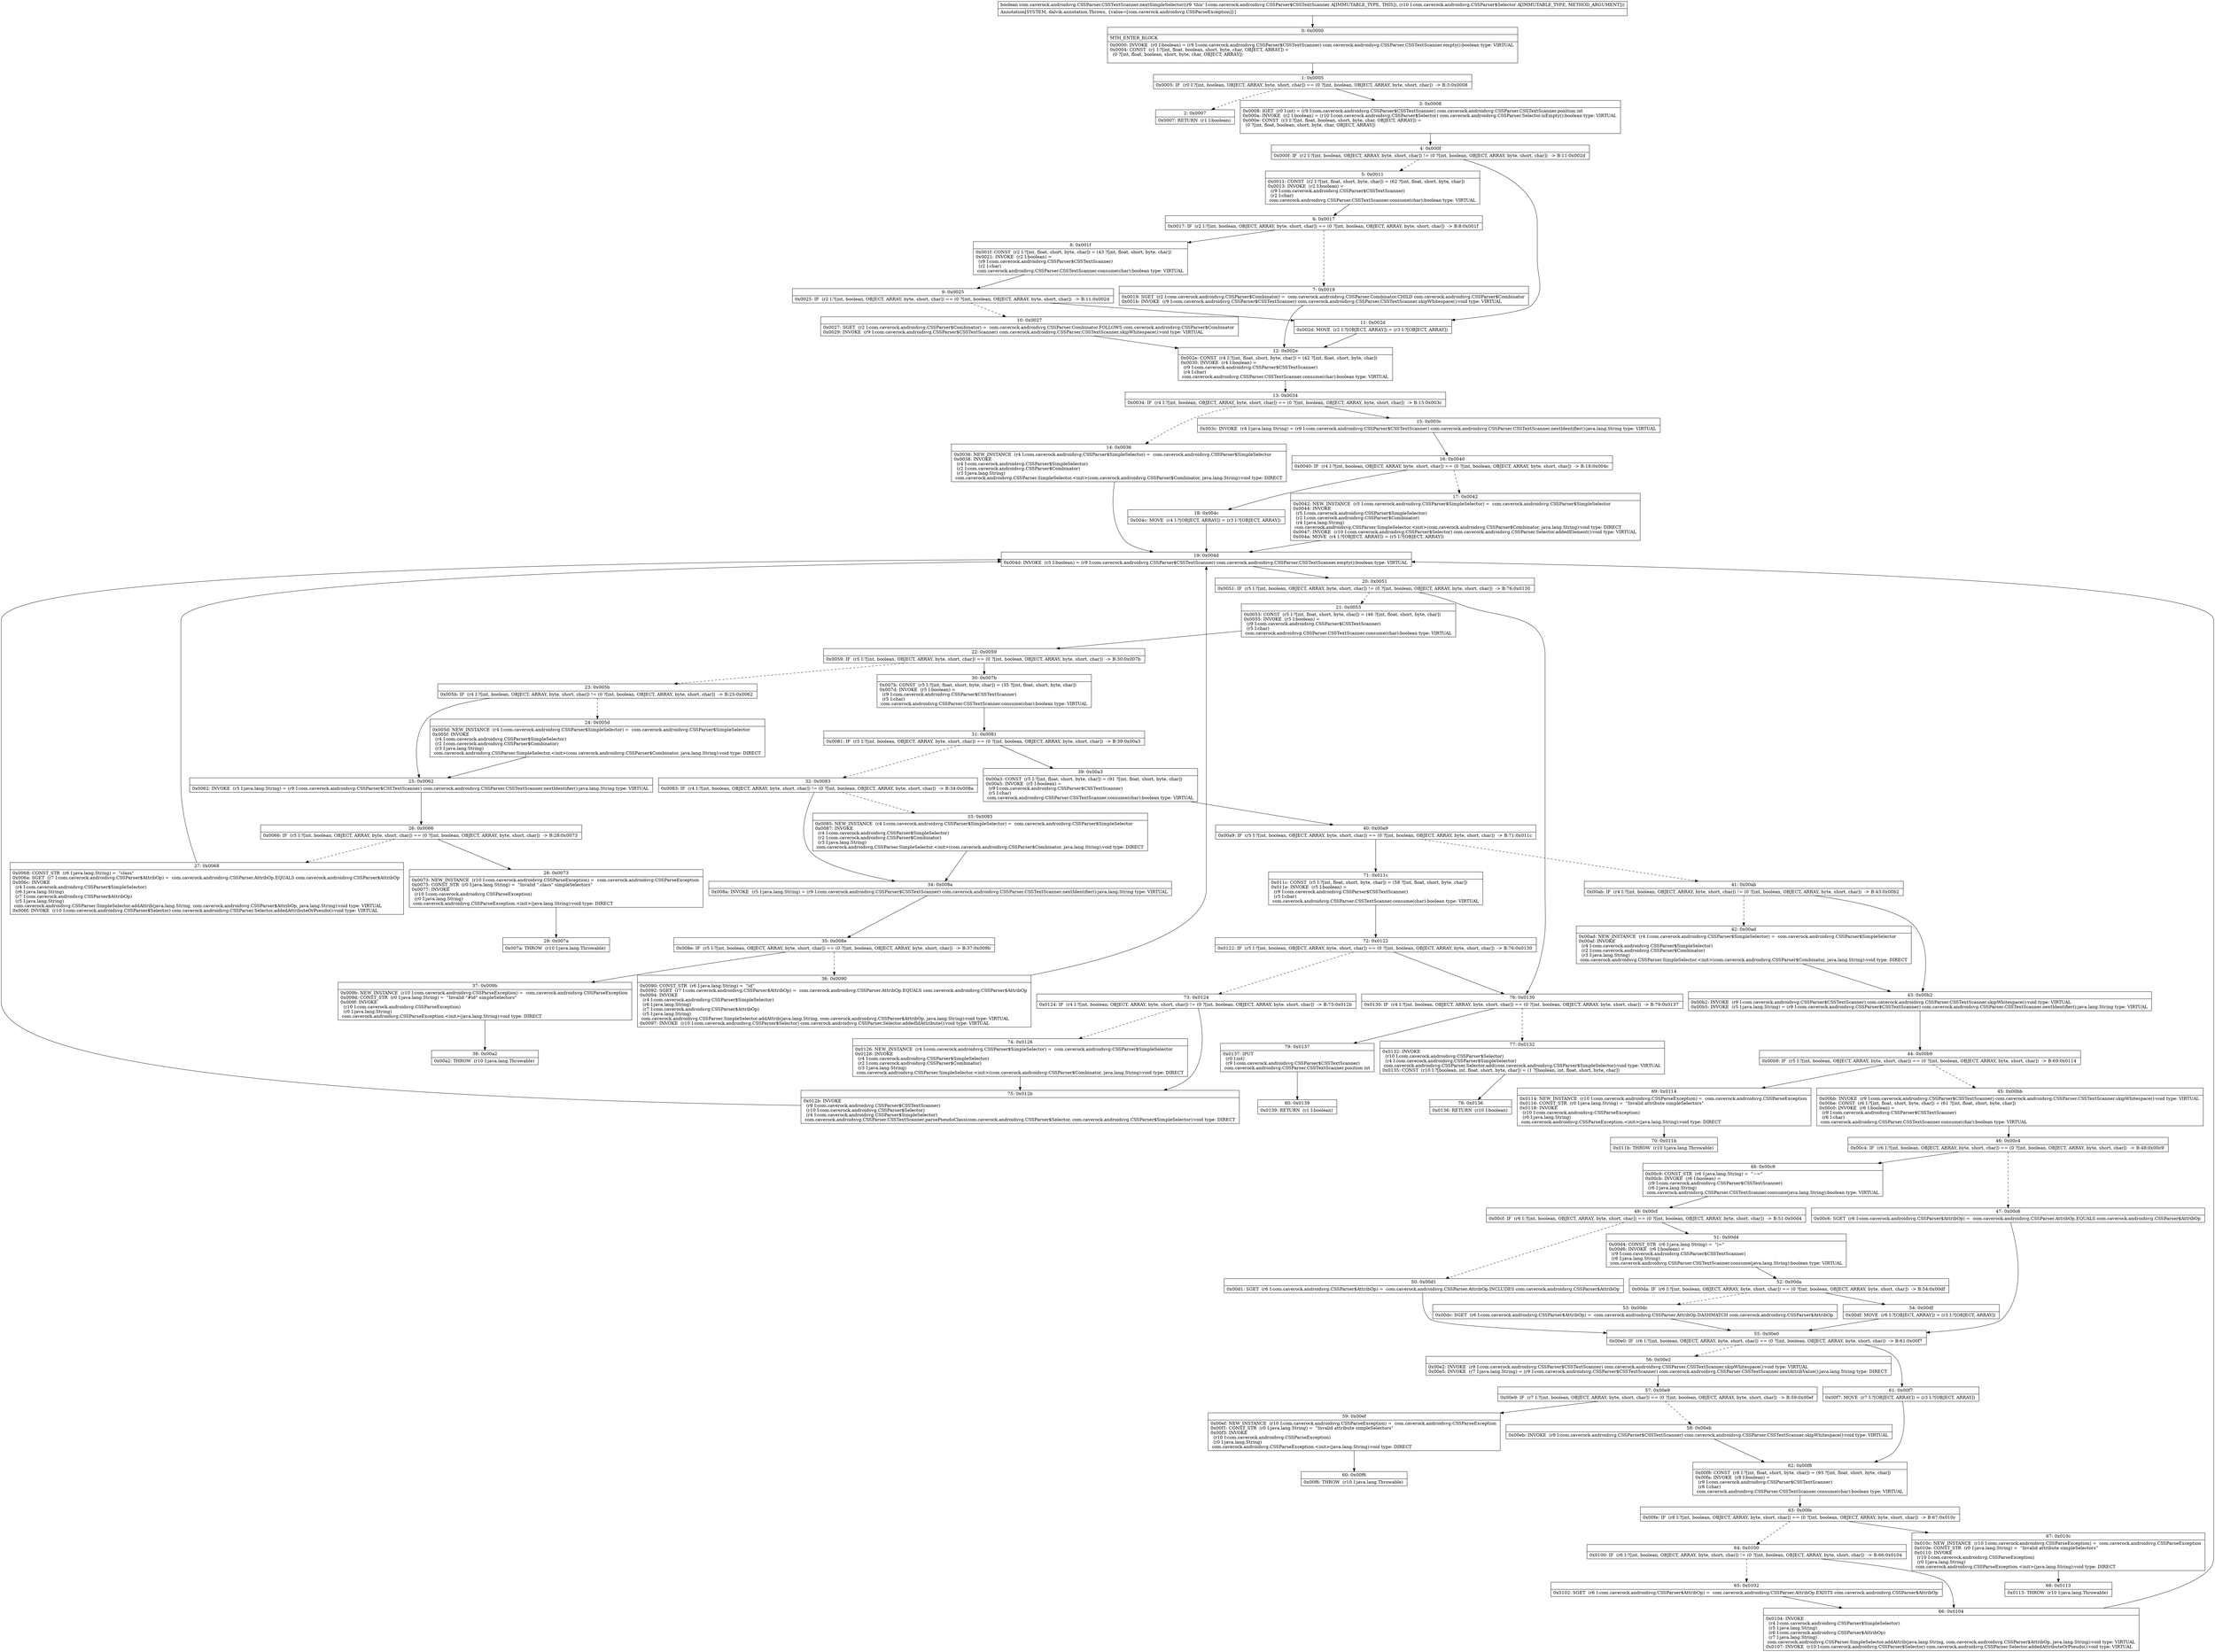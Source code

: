 digraph "CFG forcom.caverock.androidsvg.CSSParser.CSSTextScanner.nextSimpleSelector(Lcom\/caverock\/androidsvg\/CSSParser$Selector;)Z" {
Node_0 [shape=record,label="{0\:\ 0x0000|MTH_ENTER_BLOCK\l|0x0000: INVOKE  (r0 I:boolean) = (r9 I:com.caverock.androidsvg.CSSParser$CSSTextScanner) com.caverock.androidsvg.CSSParser.CSSTextScanner.empty():boolean type: VIRTUAL \l0x0004: CONST  (r1 I:?[int, float, boolean, short, byte, char, OBJECT, ARRAY]) = \l  (0 ?[int, float, boolean, short, byte, char, OBJECT, ARRAY])\l \l}"];
Node_1 [shape=record,label="{1\:\ 0x0005|0x0005: IF  (r0 I:?[int, boolean, OBJECT, ARRAY, byte, short, char]) == (0 ?[int, boolean, OBJECT, ARRAY, byte, short, char])  \-\> B:3:0x0008 \l}"];
Node_2 [shape=record,label="{2\:\ 0x0007|0x0007: RETURN  (r1 I:boolean) \l}"];
Node_3 [shape=record,label="{3\:\ 0x0008|0x0008: IGET  (r0 I:int) = (r9 I:com.caverock.androidsvg.CSSParser$CSSTextScanner) com.caverock.androidsvg.CSSParser.CSSTextScanner.position int \l0x000a: INVOKE  (r2 I:boolean) = (r10 I:com.caverock.androidsvg.CSSParser$Selector) com.caverock.androidsvg.CSSParser.Selector.isEmpty():boolean type: VIRTUAL \l0x000e: CONST  (r3 I:?[int, float, boolean, short, byte, char, OBJECT, ARRAY]) = \l  (0 ?[int, float, boolean, short, byte, char, OBJECT, ARRAY])\l \l}"];
Node_4 [shape=record,label="{4\:\ 0x000f|0x000f: IF  (r2 I:?[int, boolean, OBJECT, ARRAY, byte, short, char]) != (0 ?[int, boolean, OBJECT, ARRAY, byte, short, char])  \-\> B:11:0x002d \l}"];
Node_5 [shape=record,label="{5\:\ 0x0011|0x0011: CONST  (r2 I:?[int, float, short, byte, char]) = (62 ?[int, float, short, byte, char]) \l0x0013: INVOKE  (r2 I:boolean) = \l  (r9 I:com.caverock.androidsvg.CSSParser$CSSTextScanner)\l  (r2 I:char)\l com.caverock.androidsvg.CSSParser.CSSTextScanner.consume(char):boolean type: VIRTUAL \l}"];
Node_6 [shape=record,label="{6\:\ 0x0017|0x0017: IF  (r2 I:?[int, boolean, OBJECT, ARRAY, byte, short, char]) == (0 ?[int, boolean, OBJECT, ARRAY, byte, short, char])  \-\> B:8:0x001f \l}"];
Node_7 [shape=record,label="{7\:\ 0x0019|0x0019: SGET  (r2 I:com.caverock.androidsvg.CSSParser$Combinator) =  com.caverock.androidsvg.CSSParser.Combinator.CHILD com.caverock.androidsvg.CSSParser$Combinator \l0x001b: INVOKE  (r9 I:com.caverock.androidsvg.CSSParser$CSSTextScanner) com.caverock.androidsvg.CSSParser.CSSTextScanner.skipWhitespace():void type: VIRTUAL \l}"];
Node_8 [shape=record,label="{8\:\ 0x001f|0x001f: CONST  (r2 I:?[int, float, short, byte, char]) = (43 ?[int, float, short, byte, char]) \l0x0021: INVOKE  (r2 I:boolean) = \l  (r9 I:com.caverock.androidsvg.CSSParser$CSSTextScanner)\l  (r2 I:char)\l com.caverock.androidsvg.CSSParser.CSSTextScanner.consume(char):boolean type: VIRTUAL \l}"];
Node_9 [shape=record,label="{9\:\ 0x0025|0x0025: IF  (r2 I:?[int, boolean, OBJECT, ARRAY, byte, short, char]) == (0 ?[int, boolean, OBJECT, ARRAY, byte, short, char])  \-\> B:11:0x002d \l}"];
Node_10 [shape=record,label="{10\:\ 0x0027|0x0027: SGET  (r2 I:com.caverock.androidsvg.CSSParser$Combinator) =  com.caverock.androidsvg.CSSParser.Combinator.FOLLOWS com.caverock.androidsvg.CSSParser$Combinator \l0x0029: INVOKE  (r9 I:com.caverock.androidsvg.CSSParser$CSSTextScanner) com.caverock.androidsvg.CSSParser.CSSTextScanner.skipWhitespace():void type: VIRTUAL \l}"];
Node_11 [shape=record,label="{11\:\ 0x002d|0x002d: MOVE  (r2 I:?[OBJECT, ARRAY]) = (r3 I:?[OBJECT, ARRAY]) \l}"];
Node_12 [shape=record,label="{12\:\ 0x002e|0x002e: CONST  (r4 I:?[int, float, short, byte, char]) = (42 ?[int, float, short, byte, char]) \l0x0030: INVOKE  (r4 I:boolean) = \l  (r9 I:com.caverock.androidsvg.CSSParser$CSSTextScanner)\l  (r4 I:char)\l com.caverock.androidsvg.CSSParser.CSSTextScanner.consume(char):boolean type: VIRTUAL \l}"];
Node_13 [shape=record,label="{13\:\ 0x0034|0x0034: IF  (r4 I:?[int, boolean, OBJECT, ARRAY, byte, short, char]) == (0 ?[int, boolean, OBJECT, ARRAY, byte, short, char])  \-\> B:15:0x003c \l}"];
Node_14 [shape=record,label="{14\:\ 0x0036|0x0036: NEW_INSTANCE  (r4 I:com.caverock.androidsvg.CSSParser$SimpleSelector) =  com.caverock.androidsvg.CSSParser$SimpleSelector \l0x0038: INVOKE  \l  (r4 I:com.caverock.androidsvg.CSSParser$SimpleSelector)\l  (r2 I:com.caverock.androidsvg.CSSParser$Combinator)\l  (r3 I:java.lang.String)\l com.caverock.androidsvg.CSSParser.SimpleSelector.\<init\>(com.caverock.androidsvg.CSSParser$Combinator, java.lang.String):void type: DIRECT \l}"];
Node_15 [shape=record,label="{15\:\ 0x003c|0x003c: INVOKE  (r4 I:java.lang.String) = (r9 I:com.caverock.androidsvg.CSSParser$CSSTextScanner) com.caverock.androidsvg.CSSParser.CSSTextScanner.nextIdentifier():java.lang.String type: VIRTUAL \l}"];
Node_16 [shape=record,label="{16\:\ 0x0040|0x0040: IF  (r4 I:?[int, boolean, OBJECT, ARRAY, byte, short, char]) == (0 ?[int, boolean, OBJECT, ARRAY, byte, short, char])  \-\> B:18:0x004c \l}"];
Node_17 [shape=record,label="{17\:\ 0x0042|0x0042: NEW_INSTANCE  (r5 I:com.caverock.androidsvg.CSSParser$SimpleSelector) =  com.caverock.androidsvg.CSSParser$SimpleSelector \l0x0044: INVOKE  \l  (r5 I:com.caverock.androidsvg.CSSParser$SimpleSelector)\l  (r2 I:com.caverock.androidsvg.CSSParser$Combinator)\l  (r4 I:java.lang.String)\l com.caverock.androidsvg.CSSParser.SimpleSelector.\<init\>(com.caverock.androidsvg.CSSParser$Combinator, java.lang.String):void type: DIRECT \l0x0047: INVOKE  (r10 I:com.caverock.androidsvg.CSSParser$Selector) com.caverock.androidsvg.CSSParser.Selector.addedElement():void type: VIRTUAL \l0x004a: MOVE  (r4 I:?[OBJECT, ARRAY]) = (r5 I:?[OBJECT, ARRAY]) \l}"];
Node_18 [shape=record,label="{18\:\ 0x004c|0x004c: MOVE  (r4 I:?[OBJECT, ARRAY]) = (r3 I:?[OBJECT, ARRAY]) \l}"];
Node_19 [shape=record,label="{19\:\ 0x004d|0x004d: INVOKE  (r5 I:boolean) = (r9 I:com.caverock.androidsvg.CSSParser$CSSTextScanner) com.caverock.androidsvg.CSSParser.CSSTextScanner.empty():boolean type: VIRTUAL \l}"];
Node_20 [shape=record,label="{20\:\ 0x0051|0x0051: IF  (r5 I:?[int, boolean, OBJECT, ARRAY, byte, short, char]) != (0 ?[int, boolean, OBJECT, ARRAY, byte, short, char])  \-\> B:76:0x0130 \l}"];
Node_21 [shape=record,label="{21\:\ 0x0053|0x0053: CONST  (r5 I:?[int, float, short, byte, char]) = (46 ?[int, float, short, byte, char]) \l0x0055: INVOKE  (r5 I:boolean) = \l  (r9 I:com.caverock.androidsvg.CSSParser$CSSTextScanner)\l  (r5 I:char)\l com.caverock.androidsvg.CSSParser.CSSTextScanner.consume(char):boolean type: VIRTUAL \l}"];
Node_22 [shape=record,label="{22\:\ 0x0059|0x0059: IF  (r5 I:?[int, boolean, OBJECT, ARRAY, byte, short, char]) == (0 ?[int, boolean, OBJECT, ARRAY, byte, short, char])  \-\> B:30:0x007b \l}"];
Node_23 [shape=record,label="{23\:\ 0x005b|0x005b: IF  (r4 I:?[int, boolean, OBJECT, ARRAY, byte, short, char]) != (0 ?[int, boolean, OBJECT, ARRAY, byte, short, char])  \-\> B:25:0x0062 \l}"];
Node_24 [shape=record,label="{24\:\ 0x005d|0x005d: NEW_INSTANCE  (r4 I:com.caverock.androidsvg.CSSParser$SimpleSelector) =  com.caverock.androidsvg.CSSParser$SimpleSelector \l0x005f: INVOKE  \l  (r4 I:com.caverock.androidsvg.CSSParser$SimpleSelector)\l  (r2 I:com.caverock.androidsvg.CSSParser$Combinator)\l  (r3 I:java.lang.String)\l com.caverock.androidsvg.CSSParser.SimpleSelector.\<init\>(com.caverock.androidsvg.CSSParser$Combinator, java.lang.String):void type: DIRECT \l}"];
Node_25 [shape=record,label="{25\:\ 0x0062|0x0062: INVOKE  (r5 I:java.lang.String) = (r9 I:com.caverock.androidsvg.CSSParser$CSSTextScanner) com.caverock.androidsvg.CSSParser.CSSTextScanner.nextIdentifier():java.lang.String type: VIRTUAL \l}"];
Node_26 [shape=record,label="{26\:\ 0x0066|0x0066: IF  (r5 I:?[int, boolean, OBJECT, ARRAY, byte, short, char]) == (0 ?[int, boolean, OBJECT, ARRAY, byte, short, char])  \-\> B:28:0x0073 \l}"];
Node_27 [shape=record,label="{27\:\ 0x0068|0x0068: CONST_STR  (r6 I:java.lang.String) =  \"class\" \l0x006a: SGET  (r7 I:com.caverock.androidsvg.CSSParser$AttribOp) =  com.caverock.androidsvg.CSSParser.AttribOp.EQUALS com.caverock.androidsvg.CSSParser$AttribOp \l0x006c: INVOKE  \l  (r4 I:com.caverock.androidsvg.CSSParser$SimpleSelector)\l  (r6 I:java.lang.String)\l  (r7 I:com.caverock.androidsvg.CSSParser$AttribOp)\l  (r5 I:java.lang.String)\l com.caverock.androidsvg.CSSParser.SimpleSelector.addAttrib(java.lang.String, com.caverock.androidsvg.CSSParser$AttribOp, java.lang.String):void type: VIRTUAL \l0x006f: INVOKE  (r10 I:com.caverock.androidsvg.CSSParser$Selector) com.caverock.androidsvg.CSSParser.Selector.addedAttributeOrPseudo():void type: VIRTUAL \l}"];
Node_28 [shape=record,label="{28\:\ 0x0073|0x0073: NEW_INSTANCE  (r10 I:com.caverock.androidsvg.CSSParseException) =  com.caverock.androidsvg.CSSParseException \l0x0075: CONST_STR  (r0 I:java.lang.String) =  \"Invalid \".class\" simpleSelectors\" \l0x0077: INVOKE  \l  (r10 I:com.caverock.androidsvg.CSSParseException)\l  (r0 I:java.lang.String)\l com.caverock.androidsvg.CSSParseException.\<init\>(java.lang.String):void type: DIRECT \l}"];
Node_29 [shape=record,label="{29\:\ 0x007a|0x007a: THROW  (r10 I:java.lang.Throwable) \l}"];
Node_30 [shape=record,label="{30\:\ 0x007b|0x007b: CONST  (r5 I:?[int, float, short, byte, char]) = (35 ?[int, float, short, byte, char]) \l0x007d: INVOKE  (r5 I:boolean) = \l  (r9 I:com.caverock.androidsvg.CSSParser$CSSTextScanner)\l  (r5 I:char)\l com.caverock.androidsvg.CSSParser.CSSTextScanner.consume(char):boolean type: VIRTUAL \l}"];
Node_31 [shape=record,label="{31\:\ 0x0081|0x0081: IF  (r5 I:?[int, boolean, OBJECT, ARRAY, byte, short, char]) == (0 ?[int, boolean, OBJECT, ARRAY, byte, short, char])  \-\> B:39:0x00a3 \l}"];
Node_32 [shape=record,label="{32\:\ 0x0083|0x0083: IF  (r4 I:?[int, boolean, OBJECT, ARRAY, byte, short, char]) != (0 ?[int, boolean, OBJECT, ARRAY, byte, short, char])  \-\> B:34:0x008a \l}"];
Node_33 [shape=record,label="{33\:\ 0x0085|0x0085: NEW_INSTANCE  (r4 I:com.caverock.androidsvg.CSSParser$SimpleSelector) =  com.caverock.androidsvg.CSSParser$SimpleSelector \l0x0087: INVOKE  \l  (r4 I:com.caverock.androidsvg.CSSParser$SimpleSelector)\l  (r2 I:com.caverock.androidsvg.CSSParser$Combinator)\l  (r3 I:java.lang.String)\l com.caverock.androidsvg.CSSParser.SimpleSelector.\<init\>(com.caverock.androidsvg.CSSParser$Combinator, java.lang.String):void type: DIRECT \l}"];
Node_34 [shape=record,label="{34\:\ 0x008a|0x008a: INVOKE  (r5 I:java.lang.String) = (r9 I:com.caverock.androidsvg.CSSParser$CSSTextScanner) com.caverock.androidsvg.CSSParser.CSSTextScanner.nextIdentifier():java.lang.String type: VIRTUAL \l}"];
Node_35 [shape=record,label="{35\:\ 0x008e|0x008e: IF  (r5 I:?[int, boolean, OBJECT, ARRAY, byte, short, char]) == (0 ?[int, boolean, OBJECT, ARRAY, byte, short, char])  \-\> B:37:0x009b \l}"];
Node_36 [shape=record,label="{36\:\ 0x0090|0x0090: CONST_STR  (r6 I:java.lang.String) =  \"id\" \l0x0092: SGET  (r7 I:com.caverock.androidsvg.CSSParser$AttribOp) =  com.caverock.androidsvg.CSSParser.AttribOp.EQUALS com.caverock.androidsvg.CSSParser$AttribOp \l0x0094: INVOKE  \l  (r4 I:com.caverock.androidsvg.CSSParser$SimpleSelector)\l  (r6 I:java.lang.String)\l  (r7 I:com.caverock.androidsvg.CSSParser$AttribOp)\l  (r5 I:java.lang.String)\l com.caverock.androidsvg.CSSParser.SimpleSelector.addAttrib(java.lang.String, com.caverock.androidsvg.CSSParser$AttribOp, java.lang.String):void type: VIRTUAL \l0x0097: INVOKE  (r10 I:com.caverock.androidsvg.CSSParser$Selector) com.caverock.androidsvg.CSSParser.Selector.addedIdAttribute():void type: VIRTUAL \l}"];
Node_37 [shape=record,label="{37\:\ 0x009b|0x009b: NEW_INSTANCE  (r10 I:com.caverock.androidsvg.CSSParseException) =  com.caverock.androidsvg.CSSParseException \l0x009d: CONST_STR  (r0 I:java.lang.String) =  \"Invalid \"#id\" simpleSelectors\" \l0x009f: INVOKE  \l  (r10 I:com.caverock.androidsvg.CSSParseException)\l  (r0 I:java.lang.String)\l com.caverock.androidsvg.CSSParseException.\<init\>(java.lang.String):void type: DIRECT \l}"];
Node_38 [shape=record,label="{38\:\ 0x00a2|0x00a2: THROW  (r10 I:java.lang.Throwable) \l}"];
Node_39 [shape=record,label="{39\:\ 0x00a3|0x00a3: CONST  (r5 I:?[int, float, short, byte, char]) = (91 ?[int, float, short, byte, char]) \l0x00a5: INVOKE  (r5 I:boolean) = \l  (r9 I:com.caverock.androidsvg.CSSParser$CSSTextScanner)\l  (r5 I:char)\l com.caverock.androidsvg.CSSParser.CSSTextScanner.consume(char):boolean type: VIRTUAL \l}"];
Node_40 [shape=record,label="{40\:\ 0x00a9|0x00a9: IF  (r5 I:?[int, boolean, OBJECT, ARRAY, byte, short, char]) == (0 ?[int, boolean, OBJECT, ARRAY, byte, short, char])  \-\> B:71:0x011c \l}"];
Node_41 [shape=record,label="{41\:\ 0x00ab|0x00ab: IF  (r4 I:?[int, boolean, OBJECT, ARRAY, byte, short, char]) != (0 ?[int, boolean, OBJECT, ARRAY, byte, short, char])  \-\> B:43:0x00b2 \l}"];
Node_42 [shape=record,label="{42\:\ 0x00ad|0x00ad: NEW_INSTANCE  (r4 I:com.caverock.androidsvg.CSSParser$SimpleSelector) =  com.caverock.androidsvg.CSSParser$SimpleSelector \l0x00af: INVOKE  \l  (r4 I:com.caverock.androidsvg.CSSParser$SimpleSelector)\l  (r2 I:com.caverock.androidsvg.CSSParser$Combinator)\l  (r3 I:java.lang.String)\l com.caverock.androidsvg.CSSParser.SimpleSelector.\<init\>(com.caverock.androidsvg.CSSParser$Combinator, java.lang.String):void type: DIRECT \l}"];
Node_43 [shape=record,label="{43\:\ 0x00b2|0x00b2: INVOKE  (r9 I:com.caverock.androidsvg.CSSParser$CSSTextScanner) com.caverock.androidsvg.CSSParser.CSSTextScanner.skipWhitespace():void type: VIRTUAL \l0x00b5: INVOKE  (r5 I:java.lang.String) = (r9 I:com.caverock.androidsvg.CSSParser$CSSTextScanner) com.caverock.androidsvg.CSSParser.CSSTextScanner.nextIdentifier():java.lang.String type: VIRTUAL \l}"];
Node_44 [shape=record,label="{44\:\ 0x00b9|0x00b9: IF  (r5 I:?[int, boolean, OBJECT, ARRAY, byte, short, char]) == (0 ?[int, boolean, OBJECT, ARRAY, byte, short, char])  \-\> B:69:0x0114 \l}"];
Node_45 [shape=record,label="{45\:\ 0x00bb|0x00bb: INVOKE  (r9 I:com.caverock.androidsvg.CSSParser$CSSTextScanner) com.caverock.androidsvg.CSSParser.CSSTextScanner.skipWhitespace():void type: VIRTUAL \l0x00be: CONST  (r6 I:?[int, float, short, byte, char]) = (61 ?[int, float, short, byte, char]) \l0x00c0: INVOKE  (r6 I:boolean) = \l  (r9 I:com.caverock.androidsvg.CSSParser$CSSTextScanner)\l  (r6 I:char)\l com.caverock.androidsvg.CSSParser.CSSTextScanner.consume(char):boolean type: VIRTUAL \l}"];
Node_46 [shape=record,label="{46\:\ 0x00c4|0x00c4: IF  (r6 I:?[int, boolean, OBJECT, ARRAY, byte, short, char]) == (0 ?[int, boolean, OBJECT, ARRAY, byte, short, char])  \-\> B:48:0x00c9 \l}"];
Node_47 [shape=record,label="{47\:\ 0x00c6|0x00c6: SGET  (r6 I:com.caverock.androidsvg.CSSParser$AttribOp) =  com.caverock.androidsvg.CSSParser.AttribOp.EQUALS com.caverock.androidsvg.CSSParser$AttribOp \l}"];
Node_48 [shape=record,label="{48\:\ 0x00c9|0x00c9: CONST_STR  (r6 I:java.lang.String) =  \"~=\" \l0x00cb: INVOKE  (r6 I:boolean) = \l  (r9 I:com.caverock.androidsvg.CSSParser$CSSTextScanner)\l  (r6 I:java.lang.String)\l com.caverock.androidsvg.CSSParser.CSSTextScanner.consume(java.lang.String):boolean type: VIRTUAL \l}"];
Node_49 [shape=record,label="{49\:\ 0x00cf|0x00cf: IF  (r6 I:?[int, boolean, OBJECT, ARRAY, byte, short, char]) == (0 ?[int, boolean, OBJECT, ARRAY, byte, short, char])  \-\> B:51:0x00d4 \l}"];
Node_50 [shape=record,label="{50\:\ 0x00d1|0x00d1: SGET  (r6 I:com.caverock.androidsvg.CSSParser$AttribOp) =  com.caverock.androidsvg.CSSParser.AttribOp.INCLUDES com.caverock.androidsvg.CSSParser$AttribOp \l}"];
Node_51 [shape=record,label="{51\:\ 0x00d4|0x00d4: CONST_STR  (r6 I:java.lang.String) =  \"\|=\" \l0x00d6: INVOKE  (r6 I:boolean) = \l  (r9 I:com.caverock.androidsvg.CSSParser$CSSTextScanner)\l  (r6 I:java.lang.String)\l com.caverock.androidsvg.CSSParser.CSSTextScanner.consume(java.lang.String):boolean type: VIRTUAL \l}"];
Node_52 [shape=record,label="{52\:\ 0x00da|0x00da: IF  (r6 I:?[int, boolean, OBJECT, ARRAY, byte, short, char]) == (0 ?[int, boolean, OBJECT, ARRAY, byte, short, char])  \-\> B:54:0x00df \l}"];
Node_53 [shape=record,label="{53\:\ 0x00dc|0x00dc: SGET  (r6 I:com.caverock.androidsvg.CSSParser$AttribOp) =  com.caverock.androidsvg.CSSParser.AttribOp.DASHMATCH com.caverock.androidsvg.CSSParser$AttribOp \l}"];
Node_54 [shape=record,label="{54\:\ 0x00df|0x00df: MOVE  (r6 I:?[OBJECT, ARRAY]) = (r3 I:?[OBJECT, ARRAY]) \l}"];
Node_55 [shape=record,label="{55\:\ 0x00e0|0x00e0: IF  (r6 I:?[int, boolean, OBJECT, ARRAY, byte, short, char]) == (0 ?[int, boolean, OBJECT, ARRAY, byte, short, char])  \-\> B:61:0x00f7 \l}"];
Node_56 [shape=record,label="{56\:\ 0x00e2|0x00e2: INVOKE  (r9 I:com.caverock.androidsvg.CSSParser$CSSTextScanner) com.caverock.androidsvg.CSSParser.CSSTextScanner.skipWhitespace():void type: VIRTUAL \l0x00e5: INVOKE  (r7 I:java.lang.String) = (r9 I:com.caverock.androidsvg.CSSParser$CSSTextScanner) com.caverock.androidsvg.CSSParser.CSSTextScanner.nextAttribValue():java.lang.String type: DIRECT \l}"];
Node_57 [shape=record,label="{57\:\ 0x00e9|0x00e9: IF  (r7 I:?[int, boolean, OBJECT, ARRAY, byte, short, char]) == (0 ?[int, boolean, OBJECT, ARRAY, byte, short, char])  \-\> B:59:0x00ef \l}"];
Node_58 [shape=record,label="{58\:\ 0x00eb|0x00eb: INVOKE  (r9 I:com.caverock.androidsvg.CSSParser$CSSTextScanner) com.caverock.androidsvg.CSSParser.CSSTextScanner.skipWhitespace():void type: VIRTUAL \l}"];
Node_59 [shape=record,label="{59\:\ 0x00ef|0x00ef: NEW_INSTANCE  (r10 I:com.caverock.androidsvg.CSSParseException) =  com.caverock.androidsvg.CSSParseException \l0x00f1: CONST_STR  (r0 I:java.lang.String) =  \"Invalid attribute simpleSelectors\" \l0x00f3: INVOKE  \l  (r10 I:com.caverock.androidsvg.CSSParseException)\l  (r0 I:java.lang.String)\l com.caverock.androidsvg.CSSParseException.\<init\>(java.lang.String):void type: DIRECT \l}"];
Node_60 [shape=record,label="{60\:\ 0x00f6|0x00f6: THROW  (r10 I:java.lang.Throwable) \l}"];
Node_61 [shape=record,label="{61\:\ 0x00f7|0x00f7: MOVE  (r7 I:?[OBJECT, ARRAY]) = (r3 I:?[OBJECT, ARRAY]) \l}"];
Node_62 [shape=record,label="{62\:\ 0x00f8|0x00f8: CONST  (r8 I:?[int, float, short, byte, char]) = (93 ?[int, float, short, byte, char]) \l0x00fa: INVOKE  (r8 I:boolean) = \l  (r9 I:com.caverock.androidsvg.CSSParser$CSSTextScanner)\l  (r8 I:char)\l com.caverock.androidsvg.CSSParser.CSSTextScanner.consume(char):boolean type: VIRTUAL \l}"];
Node_63 [shape=record,label="{63\:\ 0x00fe|0x00fe: IF  (r8 I:?[int, boolean, OBJECT, ARRAY, byte, short, char]) == (0 ?[int, boolean, OBJECT, ARRAY, byte, short, char])  \-\> B:67:0x010c \l}"];
Node_64 [shape=record,label="{64\:\ 0x0100|0x0100: IF  (r6 I:?[int, boolean, OBJECT, ARRAY, byte, short, char]) != (0 ?[int, boolean, OBJECT, ARRAY, byte, short, char])  \-\> B:66:0x0104 \l}"];
Node_65 [shape=record,label="{65\:\ 0x0102|0x0102: SGET  (r6 I:com.caverock.androidsvg.CSSParser$AttribOp) =  com.caverock.androidsvg.CSSParser.AttribOp.EXISTS com.caverock.androidsvg.CSSParser$AttribOp \l}"];
Node_66 [shape=record,label="{66\:\ 0x0104|0x0104: INVOKE  \l  (r4 I:com.caverock.androidsvg.CSSParser$SimpleSelector)\l  (r5 I:java.lang.String)\l  (r6 I:com.caverock.androidsvg.CSSParser$AttribOp)\l  (r7 I:java.lang.String)\l com.caverock.androidsvg.CSSParser.SimpleSelector.addAttrib(java.lang.String, com.caverock.androidsvg.CSSParser$AttribOp, java.lang.String):void type: VIRTUAL \l0x0107: INVOKE  (r10 I:com.caverock.androidsvg.CSSParser$Selector) com.caverock.androidsvg.CSSParser.Selector.addedAttributeOrPseudo():void type: VIRTUAL \l}"];
Node_67 [shape=record,label="{67\:\ 0x010c|0x010c: NEW_INSTANCE  (r10 I:com.caverock.androidsvg.CSSParseException) =  com.caverock.androidsvg.CSSParseException \l0x010e: CONST_STR  (r0 I:java.lang.String) =  \"Invalid attribute simpleSelectors\" \l0x0110: INVOKE  \l  (r10 I:com.caverock.androidsvg.CSSParseException)\l  (r0 I:java.lang.String)\l com.caverock.androidsvg.CSSParseException.\<init\>(java.lang.String):void type: DIRECT \l}"];
Node_68 [shape=record,label="{68\:\ 0x0113|0x0113: THROW  (r10 I:java.lang.Throwable) \l}"];
Node_69 [shape=record,label="{69\:\ 0x0114|0x0114: NEW_INSTANCE  (r10 I:com.caverock.androidsvg.CSSParseException) =  com.caverock.androidsvg.CSSParseException \l0x0116: CONST_STR  (r0 I:java.lang.String) =  \"Invalid attribute simpleSelectors\" \l0x0118: INVOKE  \l  (r10 I:com.caverock.androidsvg.CSSParseException)\l  (r0 I:java.lang.String)\l com.caverock.androidsvg.CSSParseException.\<init\>(java.lang.String):void type: DIRECT \l}"];
Node_70 [shape=record,label="{70\:\ 0x011b|0x011b: THROW  (r10 I:java.lang.Throwable) \l}"];
Node_71 [shape=record,label="{71\:\ 0x011c|0x011c: CONST  (r5 I:?[int, float, short, byte, char]) = (58 ?[int, float, short, byte, char]) \l0x011e: INVOKE  (r5 I:boolean) = \l  (r9 I:com.caverock.androidsvg.CSSParser$CSSTextScanner)\l  (r5 I:char)\l com.caverock.androidsvg.CSSParser.CSSTextScanner.consume(char):boolean type: VIRTUAL \l}"];
Node_72 [shape=record,label="{72\:\ 0x0122|0x0122: IF  (r5 I:?[int, boolean, OBJECT, ARRAY, byte, short, char]) == (0 ?[int, boolean, OBJECT, ARRAY, byte, short, char])  \-\> B:76:0x0130 \l}"];
Node_73 [shape=record,label="{73\:\ 0x0124|0x0124: IF  (r4 I:?[int, boolean, OBJECT, ARRAY, byte, short, char]) != (0 ?[int, boolean, OBJECT, ARRAY, byte, short, char])  \-\> B:75:0x012b \l}"];
Node_74 [shape=record,label="{74\:\ 0x0126|0x0126: NEW_INSTANCE  (r4 I:com.caverock.androidsvg.CSSParser$SimpleSelector) =  com.caverock.androidsvg.CSSParser$SimpleSelector \l0x0128: INVOKE  \l  (r4 I:com.caverock.androidsvg.CSSParser$SimpleSelector)\l  (r2 I:com.caverock.androidsvg.CSSParser$Combinator)\l  (r3 I:java.lang.String)\l com.caverock.androidsvg.CSSParser.SimpleSelector.\<init\>(com.caverock.androidsvg.CSSParser$Combinator, java.lang.String):void type: DIRECT \l}"];
Node_75 [shape=record,label="{75\:\ 0x012b|0x012b: INVOKE  \l  (r9 I:com.caverock.androidsvg.CSSParser$CSSTextScanner)\l  (r10 I:com.caverock.androidsvg.CSSParser$Selector)\l  (r4 I:com.caverock.androidsvg.CSSParser$SimpleSelector)\l com.caverock.androidsvg.CSSParser.CSSTextScanner.parsePseudoClass(com.caverock.androidsvg.CSSParser$Selector, com.caverock.androidsvg.CSSParser$SimpleSelector):void type: DIRECT \l}"];
Node_76 [shape=record,label="{76\:\ 0x0130|0x0130: IF  (r4 I:?[int, boolean, OBJECT, ARRAY, byte, short, char]) == (0 ?[int, boolean, OBJECT, ARRAY, byte, short, char])  \-\> B:79:0x0137 \l}"];
Node_77 [shape=record,label="{77\:\ 0x0132|0x0132: INVOKE  \l  (r10 I:com.caverock.androidsvg.CSSParser$Selector)\l  (r4 I:com.caverock.androidsvg.CSSParser$SimpleSelector)\l com.caverock.androidsvg.CSSParser.Selector.add(com.caverock.androidsvg.CSSParser$SimpleSelector):void type: VIRTUAL \l0x0135: CONST  (r10 I:?[boolean, int, float, short, byte, char]) = (1 ?[boolean, int, float, short, byte, char]) \l}"];
Node_78 [shape=record,label="{78\:\ 0x0136|0x0136: RETURN  (r10 I:boolean) \l}"];
Node_79 [shape=record,label="{79\:\ 0x0137|0x0137: IPUT  \l  (r0 I:int)\l  (r9 I:com.caverock.androidsvg.CSSParser$CSSTextScanner)\l com.caverock.androidsvg.CSSParser.CSSTextScanner.position int \l}"];
Node_80 [shape=record,label="{80\:\ 0x0139|0x0139: RETURN  (r1 I:boolean) \l}"];
MethodNode[shape=record,label="{boolean com.caverock.androidsvg.CSSParser.CSSTextScanner.nextSimpleSelector((r9 'this' I:com.caverock.androidsvg.CSSParser$CSSTextScanner A[IMMUTABLE_TYPE, THIS]), (r10 I:com.caverock.androidsvg.CSSParser$Selector A[IMMUTABLE_TYPE, METHOD_ARGUMENT]))  | Annotation[SYSTEM, dalvik.annotation.Throws, \{value=[com.caverock.androidsvg.CSSParseException]\}]\l}"];
MethodNode -> Node_0;
Node_0 -> Node_1;
Node_1 -> Node_2[style=dashed];
Node_1 -> Node_3;
Node_3 -> Node_4;
Node_4 -> Node_5[style=dashed];
Node_4 -> Node_11;
Node_5 -> Node_6;
Node_6 -> Node_7[style=dashed];
Node_6 -> Node_8;
Node_7 -> Node_12;
Node_8 -> Node_9;
Node_9 -> Node_10[style=dashed];
Node_9 -> Node_11;
Node_10 -> Node_12;
Node_11 -> Node_12;
Node_12 -> Node_13;
Node_13 -> Node_14[style=dashed];
Node_13 -> Node_15;
Node_14 -> Node_19;
Node_15 -> Node_16;
Node_16 -> Node_17[style=dashed];
Node_16 -> Node_18;
Node_17 -> Node_19;
Node_18 -> Node_19;
Node_19 -> Node_20;
Node_20 -> Node_21[style=dashed];
Node_20 -> Node_76;
Node_21 -> Node_22;
Node_22 -> Node_23[style=dashed];
Node_22 -> Node_30;
Node_23 -> Node_24[style=dashed];
Node_23 -> Node_25;
Node_24 -> Node_25;
Node_25 -> Node_26;
Node_26 -> Node_27[style=dashed];
Node_26 -> Node_28;
Node_27 -> Node_19;
Node_28 -> Node_29;
Node_30 -> Node_31;
Node_31 -> Node_32[style=dashed];
Node_31 -> Node_39;
Node_32 -> Node_33[style=dashed];
Node_32 -> Node_34;
Node_33 -> Node_34;
Node_34 -> Node_35;
Node_35 -> Node_36[style=dashed];
Node_35 -> Node_37;
Node_36 -> Node_19;
Node_37 -> Node_38;
Node_39 -> Node_40;
Node_40 -> Node_41[style=dashed];
Node_40 -> Node_71;
Node_41 -> Node_42[style=dashed];
Node_41 -> Node_43;
Node_42 -> Node_43;
Node_43 -> Node_44;
Node_44 -> Node_45[style=dashed];
Node_44 -> Node_69;
Node_45 -> Node_46;
Node_46 -> Node_47[style=dashed];
Node_46 -> Node_48;
Node_47 -> Node_55;
Node_48 -> Node_49;
Node_49 -> Node_50[style=dashed];
Node_49 -> Node_51;
Node_50 -> Node_55;
Node_51 -> Node_52;
Node_52 -> Node_53[style=dashed];
Node_52 -> Node_54;
Node_53 -> Node_55;
Node_54 -> Node_55;
Node_55 -> Node_56[style=dashed];
Node_55 -> Node_61;
Node_56 -> Node_57;
Node_57 -> Node_58[style=dashed];
Node_57 -> Node_59;
Node_58 -> Node_62;
Node_59 -> Node_60;
Node_61 -> Node_62;
Node_62 -> Node_63;
Node_63 -> Node_64[style=dashed];
Node_63 -> Node_67;
Node_64 -> Node_65[style=dashed];
Node_64 -> Node_66;
Node_65 -> Node_66;
Node_66 -> Node_19;
Node_67 -> Node_68;
Node_69 -> Node_70;
Node_71 -> Node_72;
Node_72 -> Node_73[style=dashed];
Node_72 -> Node_76;
Node_73 -> Node_74[style=dashed];
Node_73 -> Node_75;
Node_74 -> Node_75;
Node_75 -> Node_19;
Node_76 -> Node_77[style=dashed];
Node_76 -> Node_79;
Node_77 -> Node_78;
Node_79 -> Node_80;
}

